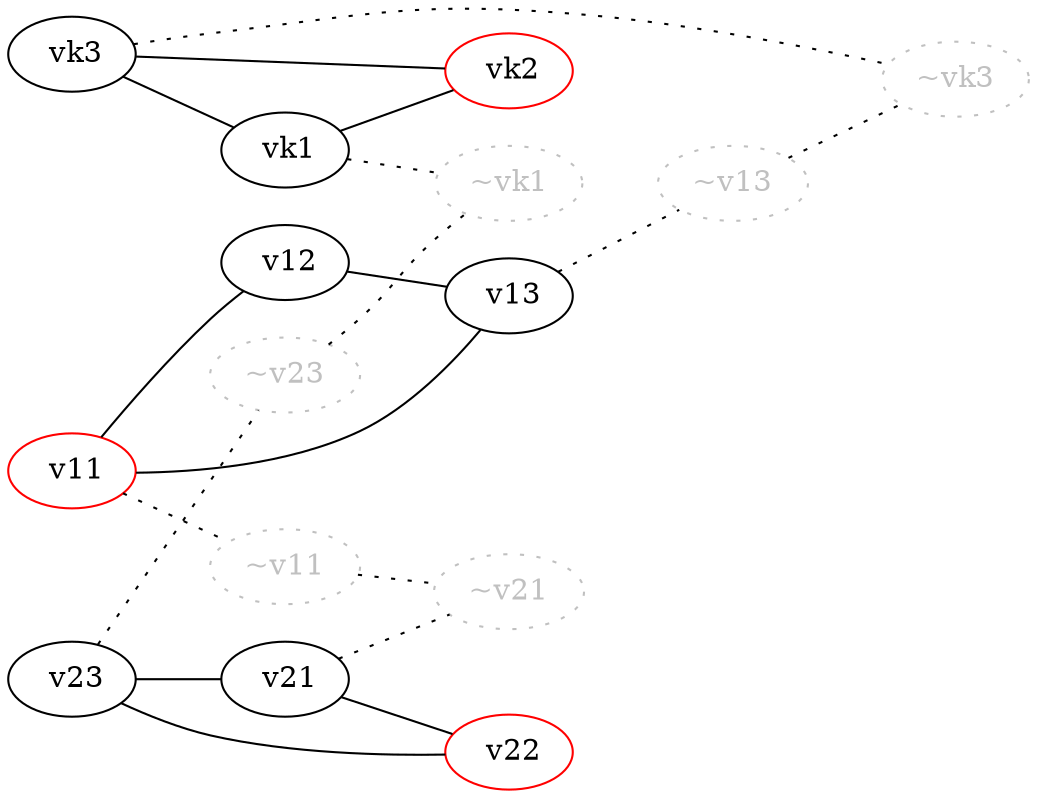 strict graph {
	rankdir = LR;
	node [ color = red    ] " v11"
	node [ color = black    ] " v12"
	node [ color = black    ] " v13"
	" v11" -- " v12"
	" v12" -- " v13"
	" v13" -- " v11"
	node [ color = black    ] " v21"
	node [ color = red    ] " v22"
	node [ color = black    ] " v23"
	" v21" -- " v22"
	" v22" -- " v23"
	" v23" -- " v21"
	node [ color = black    ] " vk1"
	node [ color = red    ] " vk2"
	node [ color = black    ] " vk3"
	" vk1" -- " vk2"
	" vk2" -- " vk3"
	" vk3" -- " vk1"
	node [ color = gray fontcolor = gray pos = "-10,0!" style = dotted ] "~v11"
	node [ color = gray fontcolor = gray pos = "-10,0!" style = dotted ] "~v21"
	"~v11" -- "~v21" [ style = dotted ]
	node [ color = gray fontcolor = gray pos = "-10,0!" style = dotted ] "~v13"
	node [ color = gray fontcolor = gray pos = "-10,0!" style = dotted ] "~vk3"
	"~v13" -- "~vk3" [ style = dotted ]
	node [ color = gray fontcolor = gray pos = "-10,0!" style = dotted ] "~v23"
	node [ color = gray fontcolor = gray pos = "-10,0!" style = dotted ] "~vk1"
	"~v23" -- "~vk1" [ style = dotted ]
	" v13" -- "~v13" [ style = dotted ]
	" v11" -- "~v11" [ style = dotted ]
	" v23" -- "~v23" [ style = dotted ]
	" v21" -- "~v21" [ style = dotted ]
	" vk3" -- "~vk3" [ style = dotted ]
	" vk1" -- "~vk1" [ style = dotted ]
}